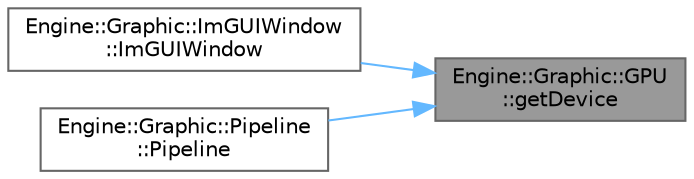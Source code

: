 digraph "Engine::Graphic::GPU::getDevice"
{
 // LATEX_PDF_SIZE
  bgcolor="transparent";
  edge [fontname=Helvetica,fontsize=10,labelfontname=Helvetica,labelfontsize=10];
  node [fontname=Helvetica,fontsize=10,shape=box,height=0.2,width=0.4];
  rankdir="RL";
  Node1 [id="Node000001",label="Engine::Graphic::GPU\l::getDevice",height=0.2,width=0.4,color="gray40", fillcolor="grey60", style="filled", fontcolor="black",tooltip="Obtiene el dispositivo lógico."];
  Node1 -> Node2 [id="edge1_Node000001_Node000002",dir="back",color="steelblue1",style="solid",tooltip=" "];
  Node2 [id="Node000002",label="Engine::Graphic::ImGUIWindow\l::ImGUIWindow",height=0.2,width=0.4,color="grey40", fillcolor="white", style="filled",URL="$class_engine_1_1_graphic_1_1_im_g_u_i_window.html#ac334cd23a37a431211a80737d3827d2f",tooltip="Constructor."];
  Node1 -> Node3 [id="edge2_Node000001_Node000003",dir="back",color="steelblue1",style="solid",tooltip=" "];
  Node3 [id="Node000003",label="Engine::Graphic::Pipeline\l::Pipeline",height=0.2,width=0.4,color="grey40", fillcolor="white", style="filled",URL="$class_engine_1_1_graphic_1_1_pipeline.html#ac89b1368008db9b4462fa251dec15d1d",tooltip="Constructor que inicializa el pipeline gráfico."];
}
